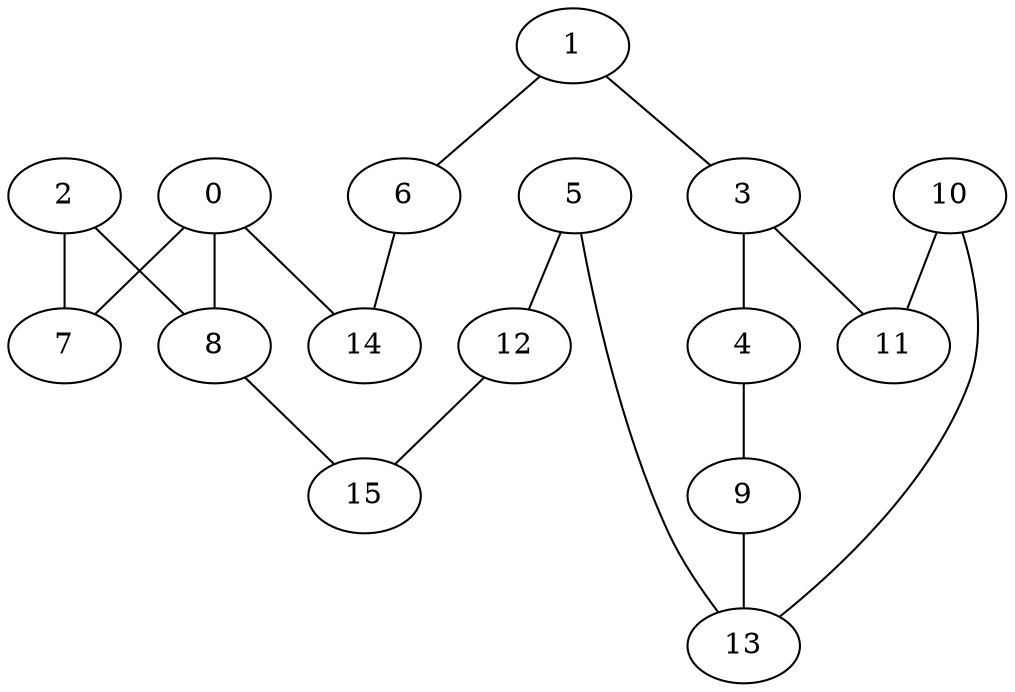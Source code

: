 graph "sampletest150-mod1_image18.bmp" {
	0	 [type=intersection,
		x=71,
		y=319];
	7	 [type=corner,
		x=19,
		y=310];
	0 -- 7	 [angle0=".17",
		frequency=1,
		type0=line];
	8	 [type=intersection,
		x=73,
		y=181];
	0 -- 8	 [angle0="-1.56",
		frequency=1,
		type0=line];
	14	 [type=corner,
		x=82,
		y=364];
	0 -- 14	 [angle0="1.33",
		frequency=1,
		type0=line];
	1	 [type=corner,
		x=474,
		y=318];
	3	 [type=intersection,
		x=487,
		y=305];
	1 -- 3	 [angle0="-.79",
		frequency=1,
		type0=line];
	6	 [type=corner,
		x=469,
		y=366];
	1 -- 6	 [angle0="-1.47",
		frequency=1,
		type0=line];
	2	 [type=corner,
		x=19,
		y=180];
	2 -- 7	 [angle0="-1.57",
		frequency=1,
		type0=line];
	2 -- 8	 [angle0=".02",
		frequency=1,
		type0=line];
	4	 [type=corner,
		x=474,
		y=292];
	3 -- 4	 [angle0=".79",
		frequency=1,
		type0=line];
	11	 [type=corner,
		x=505,
		y=297];
	3 -- 11	 [angle0="-.42",
		frequency=1,
		type0=line];
	9	 [type=corner,
		x=476,
		y=191];
	4 -- 9	 [angle0="-1.55",
		frequency=1,
		type0=line];
	5	 [type=corner,
		x=474,
		y=170];
	12	 [type=corner,
		x=469,
		y=129];
	5 -- 12	 [angle0="1.45",
		frequency=1,
		type0=line];
	13	 [type=intersection,
		x=487,
		y=183];
	5 -- 13	 [angle0=".79",
		frequency=1,
		type0=line];
	6 -- 14	 [angle0=".01",
		frequency=1,
		type0=line];
	15	 [type=corner,
		x=78,
		y=130];
	8 -- 15	 [angle0="-1.47",
		frequency=1,
		type0=line];
	9 -- 13	 [angle0="-.63",
		frequency=1,
		type0=line];
	10	 [type=corner,
		x=491,
		y=183];
	10 -- 11	 [angle0="1.45",
		frequency=1,
		type0=line];
	10 -- 13	 [angle0=".00",
		frequency=1,
		type0=line];
	12 -- 15	 [angle0="-.00",
		frequency=1,
		type0=line];
}
